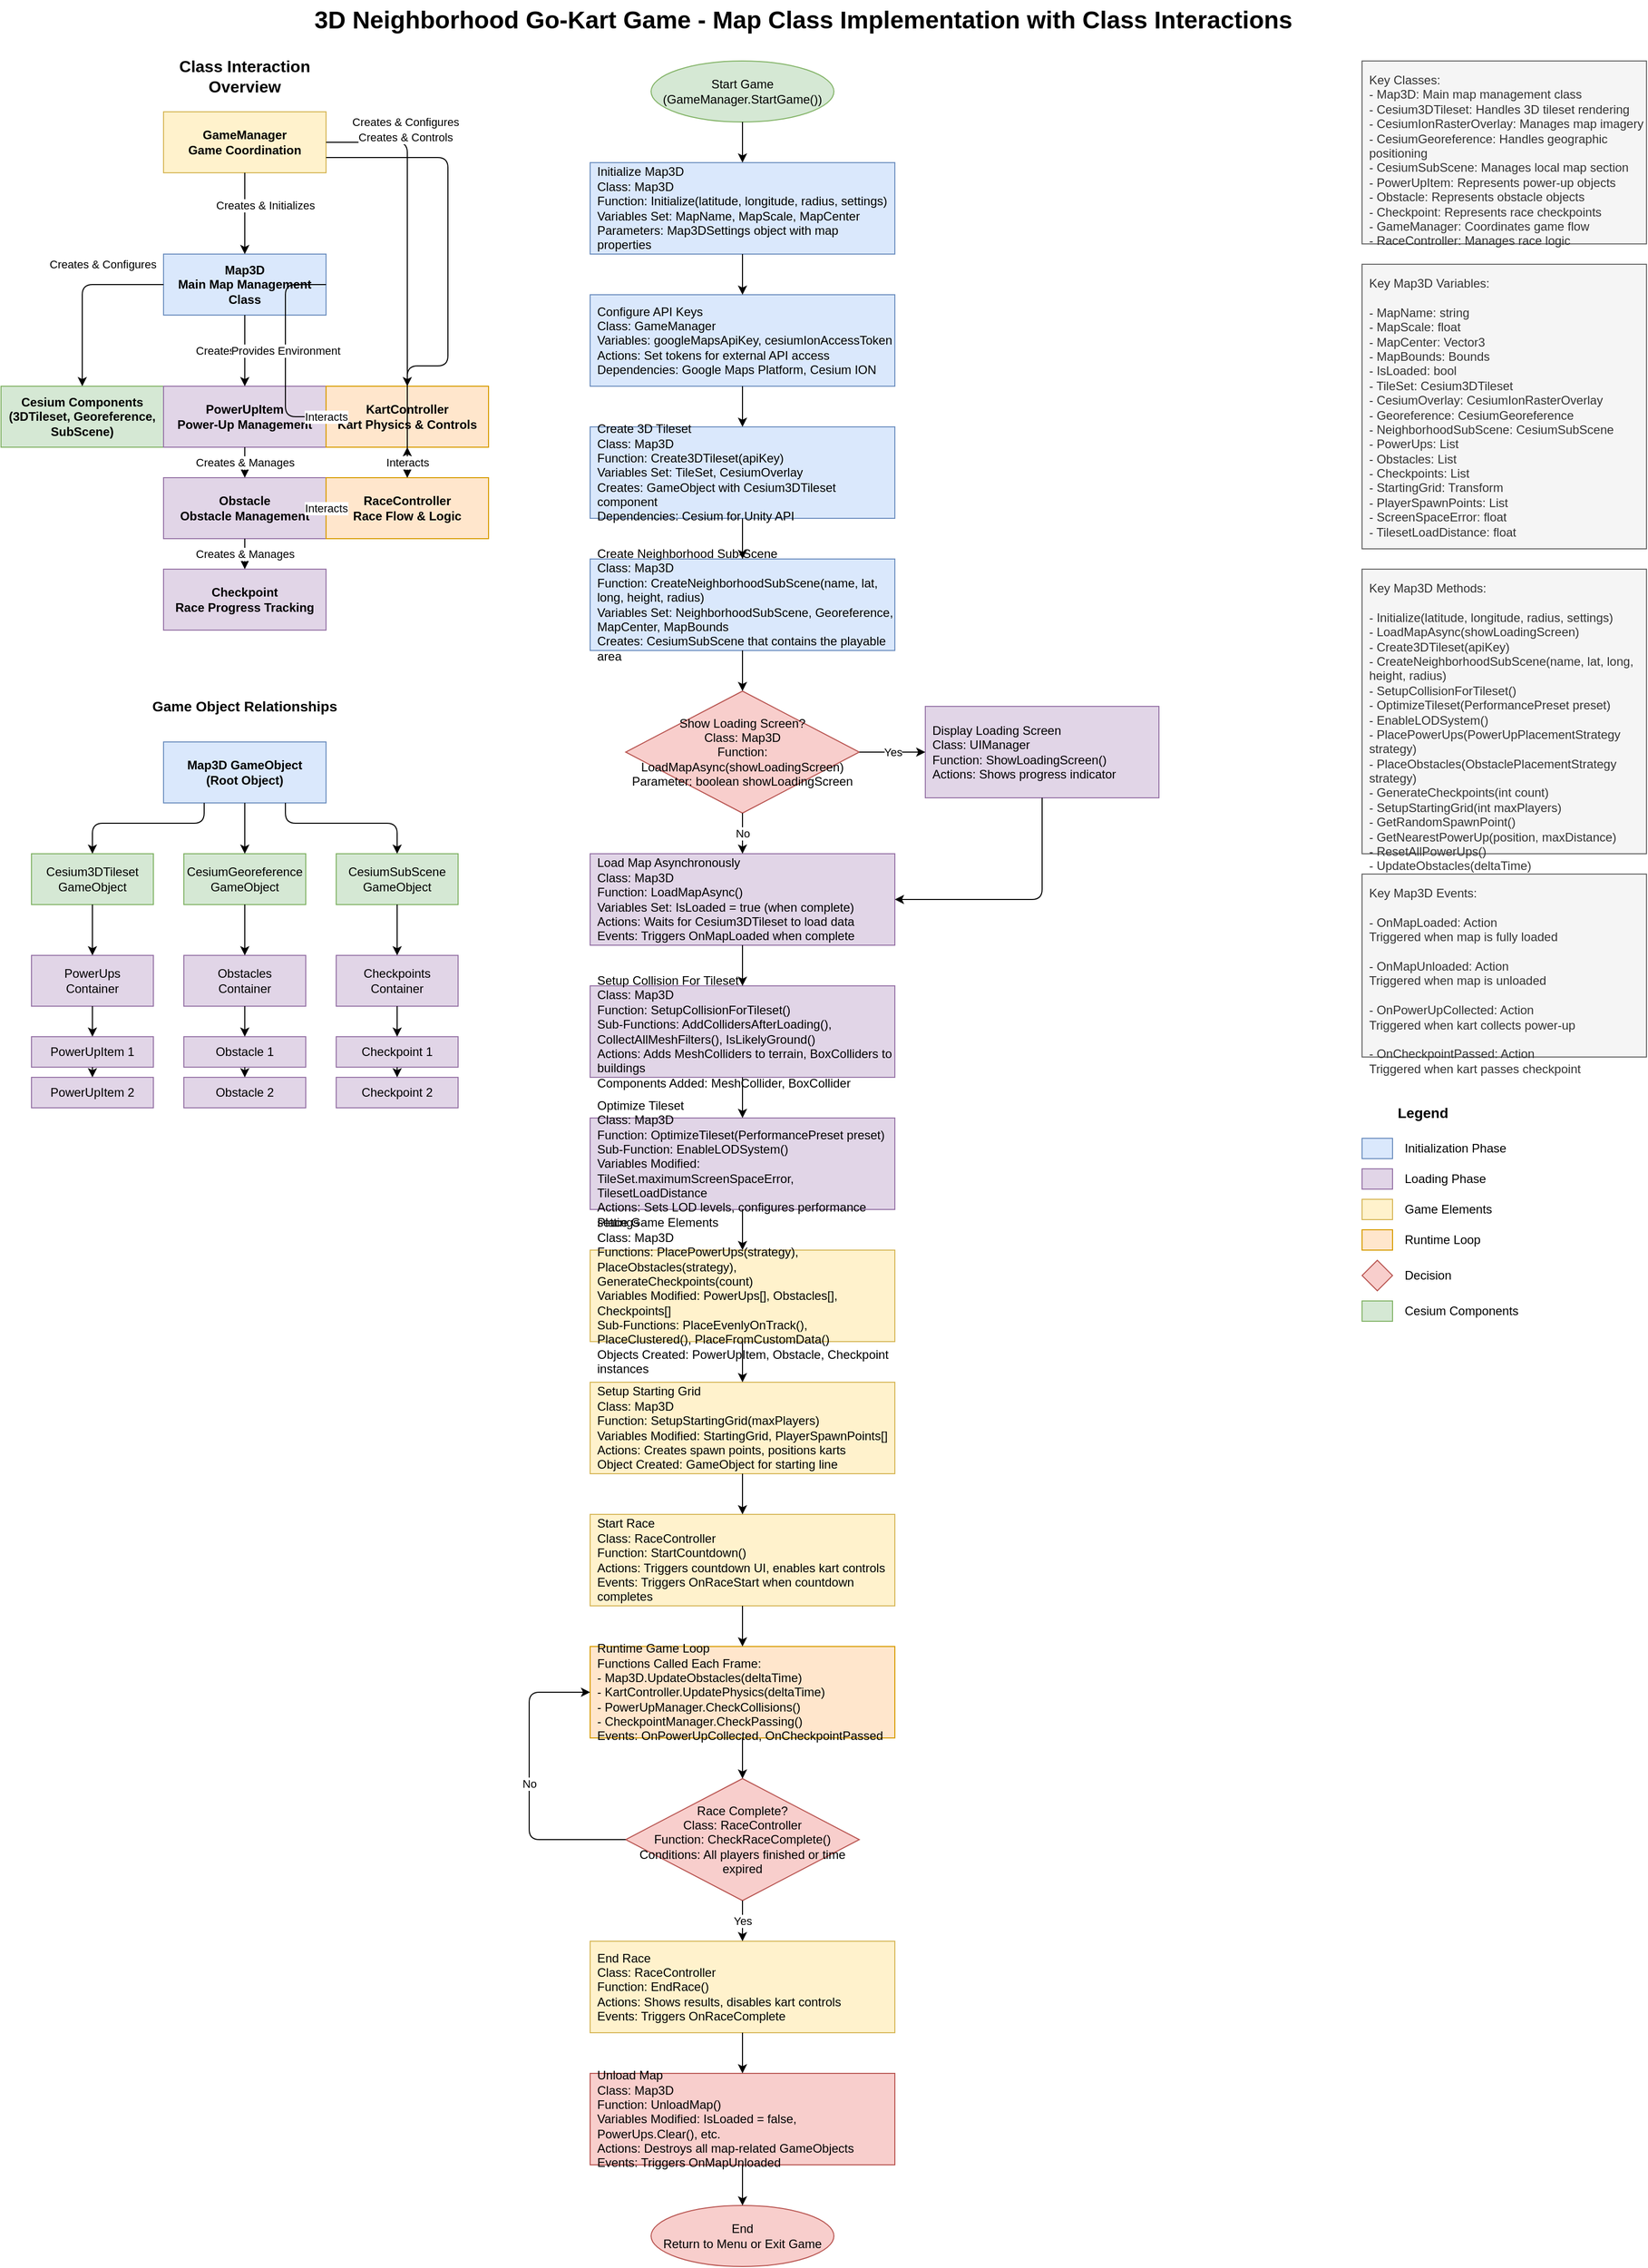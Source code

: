 <mxfile version="26.2.15">
  <diagram id="3d-map-implementation" name="3D Map Implementation">
    <mxGraphModel dx="1697" dy="1122" grid="1" gridSize="10" guides="1" tooltips="1" connect="1" arrows="1" fold="1" page="1" pageScale="1" pageWidth="1700" pageHeight="1100" background="#ffffff" math="0" shadow="0">
      <root>
        <mxCell id="0" />
        <mxCell id="1" parent="0" />
        <mxCell id="title" value="3D Neighborhood Go-Kart Game - Map Class Implementation with Class Interactions" style="text;html=1;strokeColor=none;fillColor=none;align=center;verticalAlign=middle;whiteSpace=wrap;rounded=0;fontSize=24;fontStyle=1" parent="1" vertex="1">
          <mxGeometry x="250" y="20" width="1200" height="40" as="geometry" />
        </mxCell>
        <mxCell id="class_definitions" value="Key Classes:&#xa;- Map3D: Main map management class&#xa;- Cesium3DTileset: Handles 3D tileset rendering&#xa;- CesiumIonRasterOverlay: Manages map imagery&#xa;- CesiumGeoreference: Handles geographic positioning&#xa;- CesiumSubScene: Manages local map section&#xa;- PowerUpItem: Represents power-up objects&#xa;- Obstacle: Represents obstacle objects&#xa;- Checkpoint: Represents race checkpoints&#xa;- GameManager: Coordinates game flow&#xa;- RaceController: Manages race logic" style="rounded=0;whiteSpace=wrap;html=1;fillColor=#f5f5f5;strokeColor=#666666;fontColor=#333333;align=left;verticalAlign=top;fontSize=12;spacingLeft=5;spacingTop=5;" parent="1" vertex="1">
          <mxGeometry x="1400" y="80" width="280" height="180" as="geometry" />
        </mxCell>
        <mxCell id="start" value="Start Game&#xa;(GameManager.StartGame())" style="ellipse;whiteSpace=wrap;html=1;fillColor=#d5e8d4;strokeColor=#82b366;" parent="1" vertex="1">
          <mxGeometry x="700" y="80" width="180" height="60" as="geometry" />
        </mxCell>
        <mxCell id="init" value="Initialize Map3D&#xa;Class: Map3D&#xa;Function: Initialize(latitude, longitude, radius, settings)&#xa;Variables Set: MapName, MapScale, MapCenter&#xa;Parameters: Map3DSettings object with map properties" style="rounded=0;whiteSpace=wrap;html=1;fillColor=#dae8fc;strokeColor=#6c8ebf;align=left;spacingLeft=5;" parent="1" vertex="1">
          <mxGeometry x="640" y="180" width="300" height="90" as="geometry" />
        </mxCell>
        <mxCell id="api_config" value="Configure API Keys&#xa;Class: GameManager&#xa;Variables: googleMapsApiKey, cesiumIonAccessToken&#xa;Actions: Set tokens for external API access&#xa;Dependencies: Google Maps Platform, Cesium ION" style="rounded=0;whiteSpace=wrap;html=1;fillColor=#dae8fc;strokeColor=#6c8ebf;align=left;spacingLeft=5;" parent="1" vertex="1">
          <mxGeometry x="640" y="310" width="300" height="90" as="geometry" />
        </mxCell>
        <mxCell id="create_tileset" value="Create 3D Tileset&#xa;Class: Map3D&#xa;Function: Create3DTileset(apiKey)&#xa;Variables Set: TileSet, CesiumOverlay&#xa;Creates: GameObject with Cesium3DTileset component&#xa;Dependencies: Cesium for Unity API" style="rounded=0;whiteSpace=wrap;html=1;fillColor=#dae8fc;strokeColor=#6c8ebf;align=left;spacingLeft=5;" parent="1" vertex="1">
          <mxGeometry x="640" y="440" width="300" height="90" as="geometry" />
        </mxCell>
        <mxCell id="create_subscene" value="Create Neighborhood Sub-Scene&#xa;Class: Map3D&#xa;Function: CreateNeighborhoodSubScene(name, lat, long, height, radius)&#xa;Variables Set: NeighborhoodSubScene, Georeference, MapCenter, MapBounds&#xa;Creates: CesiumSubScene that contains the playable area" style="rounded=0;whiteSpace=wrap;html=1;fillColor=#dae8fc;strokeColor=#6c8ebf;align=left;spacingLeft=5;" parent="1" vertex="1">
          <mxGeometry x="640" y="570" width="300" height="90" as="geometry" />
        </mxCell>
        <mxCell id="show_loading" value="Show Loading Screen?&#xa;Class: Map3D&#xa;Function: LoadMapAsync(showLoadingScreen)&#xa;Parameter: boolean showLoadingScreen" style="rhombus;whiteSpace=wrap;html=1;fillColor=#f8cecc;strokeColor=#b85450;align=center;" parent="1" vertex="1">
          <mxGeometry x="675" y="700" width="230" height="120" as="geometry" />
        </mxCell>
        <mxCell id="loading_screen" value="Display Loading Screen&#xa;Class: UIManager&#xa;Function: ShowLoadingScreen()&#xa;Actions: Shows progress indicator" style="rounded=0;whiteSpace=wrap;html=1;fillColor=#e1d5e7;strokeColor=#9673a6;align=left;spacingLeft=5;" parent="1" vertex="1">
          <mxGeometry x="970" y="715" width="230" height="90" as="geometry" />
        </mxCell>
        <mxCell id="load_map" value="Load Map Asynchronously&#xa;Class: Map3D&#xa;Function: LoadMapAsync()&#xa;Variables Set: IsLoaded = true (when complete)&#xa;Actions: Waits for Cesium3DTileset to load data&#xa;Events: Triggers OnMapLoaded when complete" style="rounded=0;whiteSpace=wrap;html=1;fillColor=#e1d5e7;strokeColor=#9673a6;align=left;spacingLeft=5;" parent="1" vertex="1">
          <mxGeometry x="640" y="860" width="300" height="90" as="geometry" />
        </mxCell>
        <mxCell id="setup_collision" value="Setup Collision For Tileset&#xa;Class: Map3D&#xa;Function: SetupCollisionForTileset()&#xa;Sub-Functions: AddCollidersAfterLoading(), CollectAllMeshFilters(), IsLikelyGround()&#xa;Actions: Adds MeshColliders to terrain, BoxColliders to buildings&#xa;Components Added: MeshCollider, BoxCollider" style="rounded=0;whiteSpace=wrap;html=1;fillColor=#e1d5e7;strokeColor=#9673a6;align=left;spacingLeft=5;" parent="1" vertex="1">
          <mxGeometry x="640" y="990" width="300" height="90" as="geometry" />
        </mxCell>
        <mxCell id="optimize" value="Optimize Tileset&#xa;Class: Map3D&#xa;Function: OptimizeTileset(PerformancePreset preset)&#xa;Sub-Function: EnableLODSystem()&#xa;Variables Modified: TileSet.maximumScreenSpaceError, TilesetLoadDistance&#xa;Actions: Sets LOD levels, configures performance settings" style="rounded=0;whiteSpace=wrap;html=1;fillColor=#e1d5e7;strokeColor=#9673a6;align=left;spacingLeft=5;" parent="1" vertex="1">
          <mxGeometry x="640" y="1120" width="300" height="90" as="geometry" />
        </mxCell>
        <mxCell id="place_elements" value="Place Game Elements&#xa;Class: Map3D&#xa;Functions: PlacePowerUps(strategy), PlaceObstacles(strategy), GenerateCheckpoints(count)&#xa;Variables Modified: PowerUps[], Obstacles[], Checkpoints[]&#xa;Sub-Functions: PlaceEvenlyOnTrack(), PlaceClustered(), PlaceFromCustomData()&#xa;Objects Created: PowerUpItem, Obstacle, Checkpoint instances" style="rounded=0;whiteSpace=wrap;html=1;fillColor=#fff2cc;strokeColor=#d6b656;align=left;spacingLeft=5;" parent="1" vertex="1">
          <mxGeometry x="640" y="1250" width="300" height="90" as="geometry" />
        </mxCell>
        <mxCell id="race_prep" value="Setup Starting Grid&#xa;Class: Map3D&#xa;Function: SetupStartingGrid(maxPlayers)&#xa;Variables Modified: StartingGrid, PlayerSpawnPoints[]&#xa;Actions: Creates spawn points, positions karts&#xa;Object Created: GameObject for starting line" style="rounded=0;whiteSpace=wrap;html=1;fillColor=#fff2cc;strokeColor=#d6b656;align=left;spacingLeft=5;" parent="1" vertex="1">
          <mxGeometry x="640" y="1380" width="300" height="90" as="geometry" />
        </mxCell>
        <mxCell id="start_race" value="Start Race&#xa;Class: RaceController&#xa;Function: StartCountdown()&#xa;Actions: Triggers countdown UI, enables kart controls&#xa;Events: Triggers OnRaceStart when countdown completes" style="rounded=0;whiteSpace=wrap;html=1;fillColor=#fff2cc;strokeColor=#d6b656;align=left;spacingLeft=5;" parent="1" vertex="1">
          <mxGeometry x="640" y="1510" width="300" height="90" as="geometry" />
        </mxCell>
        <mxCell id="runtime_loop" value="Runtime Game Loop&#xa;Functions Called Each Frame:&#xa;- Map3D.UpdateObstacles(deltaTime)&#xa;- KartController.UpdatePhysics(deltaTime)&#xa;- PowerUpManager.CheckCollisions()&#xa;- CheckpointManager.CheckPassing()&#xa;Events: OnPowerUpCollected, OnCheckpointPassed" style="rounded=0;whiteSpace=wrap;html=1;fillColor=#ffe6cc;strokeColor=#d79b00;align=left;spacingLeft=5;" parent="1" vertex="1">
          <mxGeometry x="640" y="1640" width="300" height="90" as="geometry" />
        </mxCell>
        <mxCell id="race_complete" value="Race Complete?&#xa;Class: RaceController&#xa;Function: CheckRaceComplete()&#xa;Conditions: All players finished or time expired" style="rhombus;whiteSpace=wrap;html=1;fillColor=#f8cecc;strokeColor=#b85450;" parent="1" vertex="1">
          <mxGeometry x="675" y="1770" width="230" height="120" as="geometry" />
        </mxCell>
        <mxCell id="end_race" value="End Race&#xa;Class: RaceController&#xa;Function: EndRace()&#xa;Actions: Shows results, disables kart controls&#xa;Events: Triggers OnRaceComplete" style="rounded=0;whiteSpace=wrap;html=1;fillColor=#fff2cc;strokeColor=#d6b656;align=left;spacingLeft=5;" parent="1" vertex="1">
          <mxGeometry x="640" y="1930" width="300" height="90" as="geometry" />
        </mxCell>
        <mxCell id="unload_map" value="Unload Map&#xa;Class: Map3D&#xa;Function: UnloadMap()&#xa;Variables Modified: IsLoaded = false, PowerUps.Clear(), etc.&#xa;Actions: Destroys all map-related GameObjects&#xa;Events: Triggers OnMapUnloaded" style="rounded=0;whiteSpace=wrap;html=1;fillColor=#f8cecc;strokeColor=#b85450;align=left;spacingLeft=5;" parent="1" vertex="1">
          <mxGeometry x="640" y="2060" width="300" height="90" as="geometry" />
        </mxCell>
        <mxCell id="end" value="End&#xa;Return to Menu or Exit Game" style="ellipse;whiteSpace=wrap;html=1;fillColor=#f8cecc;strokeColor=#b85450;" parent="1" vertex="1">
          <mxGeometry x="700" y="2190" width="180" height="60" as="geometry" />
        </mxCell>
        <mxCell id="variables_box" value="Key Map3D Variables:&#xa;&#xa;- MapName: string&#xa;- MapScale: float&#xa;- MapCenter: Vector3&#xa;- MapBounds: Bounds&#xa;- IsLoaded: bool&#xa;- TileSet: Cesium3DTileset&#xa;- CesiumOverlay: CesiumIonRasterOverlay&#xa;- Georeference: CesiumGeoreference&#xa;- NeighborhoodSubScene: CesiumSubScene&#xa;- PowerUps: List&lt;PowerUpItem&gt;&#xa;- Obstacles: List&lt;Obstacle&gt;&#xa;- Checkpoints: List&lt;Checkpoint&gt;&#xa;- StartingGrid: Transform&#xa;- PlayerSpawnPoints: List&lt;SpawnPoint&gt;&#xa;- ScreenSpaceError: float&#xa;- TilesetLoadDistance: float" style="rounded=0;whiteSpace=wrap;html=1;fillColor=#f5f5f5;strokeColor=#666666;fontColor=#333333;align=left;verticalAlign=top;fontSize=12;spacingLeft=5;spacingTop=5;" parent="1" vertex="1">
          <mxGeometry x="1400" y="280" width="280" height="280" as="geometry" />
        </mxCell>
        <mxCell id="methods_box" value="Key Map3D Methods:&#xa;&#xa;- Initialize(latitude, longitude, radius, settings)&#xa;- LoadMapAsync(showLoadingScreen)&#xa;- Create3DTileset(apiKey)&#xa;- CreateNeighborhoodSubScene(name, lat, long, height, radius)&#xa;- SetupCollisionForTileset()&#xa;- OptimizeTileset(PerformancePreset preset)&#xa;- EnableLODSystem()&#xa;- PlacePowerUps(PowerUpPlacementStrategy strategy)&#xa;- PlaceObstacles(ObstaclePlacementStrategy strategy)&#xa;- GenerateCheckpoints(int count)&#xa;- SetupStartingGrid(int maxPlayers)&#xa;- GetRandomSpawnPoint()&#xa;- GetNearestPowerUp(position, maxDistance)&#xa;- ResetAllPowerUps()&#xa;- UpdateObstacles(deltaTime)&#xa;- UnloadMap()" style="rounded=0;whiteSpace=wrap;html=1;fillColor=#f5f5f5;strokeColor=#666666;fontColor=#333333;align=left;verticalAlign=top;fontSize=12;spacingLeft=5;spacingTop=5;" parent="1" vertex="1">
          <mxGeometry x="1400" y="580" width="280" height="280" as="geometry" />
        </mxCell>
        <mxCell id="events_box" value="Key Map3D Events:&#xa;&#xa;- OnMapLoaded: Action&lt;Map3D&gt;&#xa;  Triggered when map is fully loaded&#xa;&#xa;- OnMapUnloaded: Action&lt;Map3D&gt;&#xa;  Triggered when map is unloaded&#xa;&#xa;- OnPowerUpCollected: Action&lt;PowerUpItem&gt;&#xa;  Triggered when kart collects power-up&#xa;&#xa;- OnCheckpointPassed: Action&lt;Checkpoint&gt;&#xa;  Triggered when kart passes checkpoint" style="rounded=0;whiteSpace=wrap;html=1;fillColor=#f5f5f5;strokeColor=#666666;fontColor=#333333;align=left;verticalAlign=top;fontSize=12;spacingLeft=5;spacingTop=5;" parent="1" vertex="1">
          <mxGeometry x="1400" y="880" width="280" height="180" as="geometry" />
        </mxCell>
        <mxCell id="system_diagram_title" value="Class Interaction Overview" style="text;html=1;strokeColor=none;fillColor=none;align=center;verticalAlign=middle;whiteSpace=wrap;rounded=0;fontSize=16;fontStyle=1" parent="1" vertex="1">
          <mxGeometry x="200" y="80" width="200" height="30" as="geometry" />
        </mxCell>
        <mxCell id="class_map3d" value="Map3D&#xa;Main Map Management Class" style="rounded=0;whiteSpace=wrap;html=1;fillColor=#dae8fc;strokeColor=#6c8ebf;fontStyle=1" parent="1" vertex="1">
          <mxGeometry x="220" y="270" width="160" height="60" as="geometry" />
        </mxCell>
        <mxCell id="class_cesium" value="Cesium Components&#xa;(3DTileset, Georeference, SubScene)" style="rounded=0;whiteSpace=wrap;html=1;fillColor=#d5e8d4;strokeColor=#82b366;fontStyle=1" parent="1" vertex="1">
          <mxGeometry x="60" y="400" width="160" height="60" as="geometry" />
        </mxCell>
        <mxCell id="class_gamemanager" value="GameManager&#xa;Game Coordination" style="rounded=0;whiteSpace=wrap;html=1;fillColor=#fff2cc;strokeColor=#d6b656;fontStyle=1" parent="1" vertex="1">
          <mxGeometry x="220" y="130" width="160" height="60" as="geometry" />
        </mxCell>
        <mxCell id="class_powerups" value="PowerUpItem&#xa;Power-Up Management" style="rounded=0;whiteSpace=wrap;html=1;fillColor=#e1d5e7;strokeColor=#9673a6;fontStyle=1" parent="1" vertex="1">
          <mxGeometry x="220" y="400" width="160" height="60" as="geometry" />
        </mxCell>
        <mxCell id="class_obstacles" value="Obstacle&#xa;Obstacle Management" style="rounded=0;whiteSpace=wrap;html=1;fillColor=#e1d5e7;strokeColor=#9673a6;fontStyle=1" parent="1" vertex="1">
          <mxGeometry x="220" y="490" width="160" height="60" as="geometry" />
        </mxCell>
        <mxCell id="class_checkpoints" value="Checkpoint&#xa;Race Progress Tracking" style="rounded=0;whiteSpace=wrap;html=1;fillColor=#e1d5e7;strokeColor=#9673a6;fontStyle=1" parent="1" vertex="1">
          <mxGeometry x="220" y="580" width="160" height="60" as="geometry" />
        </mxCell>
        <mxCell id="class_kart" value="KartController&#xa;Kart Physics &amp; Controls" style="rounded=0;whiteSpace=wrap;html=1;fillColor=#ffe6cc;strokeColor=#d79b00;fontStyle=1" parent="1" vertex="1">
          <mxGeometry x="380" y="400" width="160" height="60" as="geometry" />
        </mxCell>
        <mxCell id="class_race" value="RaceController&#xa;Race Flow &amp; Logic" style="rounded=0;whiteSpace=wrap;html=1;fillColor=#ffe6cc;strokeColor=#d79b00;fontStyle=1" parent="1" vertex="1">
          <mxGeometry x="380" y="490" width="160" height="60" as="geometry" />
        </mxCell>
        <mxCell id="conn_gm_map" value="Creates &amp; Initializes" style="endArrow=classic;html=1;exitX=0.5;exitY=1;exitDx=0;exitDy=0;entryX=0.5;entryY=0;entryDx=0;entryDy=0;" parent="1" source="class_gamemanager" target="class_map3d" edge="1">
          <mxGeometry x="-0.2" y="20" width="50" height="50" relative="1" as="geometry">
            <mxPoint x="280" y="350" as="sourcePoint" />
            <mxPoint x="330" y="300" as="targetPoint" />
            <mxPoint as="offset" />
          </mxGeometry>
        </mxCell>
        <mxCell id="conn_map_cesium" value="Creates &amp; Configures" style="endArrow=classic;html=1;exitX=0;exitY=0.5;exitDx=0;exitDy=0;entryX=0.5;entryY=0;entryDx=0;entryDy=0;" parent="1" source="class_map3d" target="class_cesium" edge="1">
          <mxGeometry x="-0.333" y="-20" width="50" height="50" relative="1" as="geometry">
            <mxPoint x="280" y="350" as="sourcePoint" />
            <mxPoint x="330" y="300" as="targetPoint" />
            <Array as="points">
              <mxPoint x="140" y="300" />
            </Array>
            <mxPoint as="offset" />
          </mxGeometry>
        </mxCell>
        <mxCell id="conn_map_powerups" value="Creates &amp; Manages" style="endArrow=classic;html=1;exitX=0.5;exitY=1;exitDx=0;exitDy=0;entryX=0.5;entryY=0;entryDx=0;entryDy=0;" parent="1" source="class_map3d" target="class_powerups" edge="1">
          <mxGeometry width="50" height="50" relative="1" as="geometry">
            <mxPoint x="280" y="450" as="sourcePoint" />
            <mxPoint x="330" y="400" as="targetPoint" />
          </mxGeometry>
        </mxCell>
        <mxCell id="conn_map_obstacles" value="Creates &amp; Manages" style="endArrow=classic;html=1;exitX=0.5;exitY=1;exitDx=0;exitDy=0;entryX=0.5;entryY=0;entryDx=0;entryDy=0;" parent="1" source="class_powerups" target="class_obstacles" edge="1">
          <mxGeometry width="50" height="50" relative="1" as="geometry">
            <mxPoint x="280" y="450" as="sourcePoint" />
            <mxPoint x="330" y="400" as="targetPoint" />
          </mxGeometry>
        </mxCell>
        <mxCell id="conn_obstacles_checkpoints" value="Creates &amp; Manages" style="endArrow=classic;html=1;exitX=0.5;exitY=1;exitDx=0;exitDy=0;entryX=0.5;entryY=0;entryDx=0;entryDy=0;" parent="1" source="class_obstacles" target="class_checkpoints" edge="1">
          <mxGeometry width="50" height="50" relative="1" as="geometry">
            <mxPoint x="280" y="450" as="sourcePoint" />
            <mxPoint x="330" y="400" as="targetPoint" />
          </mxGeometry>
        </mxCell>
        <mxCell id="conn_gm_kart" value="Creates &amp; Configures" style="endArrow=classic;html=1;exitX=1;exitY=0.5;exitDx=0;exitDy=0;entryX=0.5;entryY=0;entryDx=0;entryDy=0;" parent="1" source="class_gamemanager" target="class_kart" edge="1">
          <mxGeometry x="-0.513" y="20" width="50" height="50" relative="1" as="geometry">
            <mxPoint x="280" y="450" as="sourcePoint" />
            <mxPoint x="330" y="400" as="targetPoint" />
            <Array as="points">
              <mxPoint x="460" y="160" />
            </Array>
            <mxPoint as="offset" />
          </mxGeometry>
        </mxCell>
        <mxCell id="conn_gm_race" value="Creates &amp; Controls" style="endArrow=classic;html=1;exitX=1;exitY=0.75;exitDx=0;exitDy=0;entryX=0.5;entryY=0;entryDx=0;entryDy=0;" parent="1" source="class_gamemanager" target="class_race" edge="1">
          <mxGeometry x="-0.674" y="20" width="50" height="50" relative="1" as="geometry">
            <mxPoint x="280" y="450" as="sourcePoint" />
            <mxPoint x="330" y="400" as="targetPoint" />
            <Array as="points">
              <mxPoint x="500" y="175" />
              <mxPoint x="500" y="380" />
              <mxPoint x="460" y="380" />
            </Array>
            <mxPoint as="offset" />
          </mxGeometry>
        </mxCell>
        <mxCell id="conn_kart_race" value="Interacts" style="endArrow=classic;startArrow=classic;html=1;exitX=0.5;exitY=1;exitDx=0;exitDy=0;entryX=0.5;entryY=0;entryDx=0;entryDy=0;" parent="1" source="class_kart" target="class_race" edge="1">
          <mxGeometry width="50" height="50" relative="1" as="geometry">
            <mxPoint x="280" y="450" as="sourcePoint" />
            <mxPoint x="330" y="400" as="targetPoint" />
          </mxGeometry>
        </mxCell>
        <mxCell id="conn_map_kart" value="Provides Environment" style="endArrow=classic;html=1;exitX=1;exitY=0.5;exitDx=0;exitDy=0;entryX=0;entryY=0.5;entryDx=0;entryDy=0;" parent="1" source="class_map3d" target="class_kart" edge="1">
          <mxGeometry width="50" height="50" relative="1" as="geometry">
            <mxPoint x="280" y="450" as="sourcePoint" />
            <mxPoint x="330" y="400" as="targetPoint" />
            <Array as="points">
              <mxPoint x="340" y="300" />
              <mxPoint x="340" y="430" />
            </Array>
          </mxGeometry>
        </mxCell>
        <mxCell id="conn_kart_powerups" value="Interacts" style="endArrow=classic;startArrow=classic;html=1;exitX=0;exitY=0.5;exitDx=0;exitDy=0;entryX=1;entryY=0.5;entryDx=0;entryDy=0;" parent="1" source="class_kart" target="class_powerups" edge="1">
          <mxGeometry width="50" height="50" relative="1" as="geometry">
            <mxPoint x="280" y="450" as="sourcePoint" />
            <mxPoint x="330" y="400" as="targetPoint" />
          </mxGeometry>
        </mxCell>
        <mxCell id="conn_kart_checkpoints" value="Interacts" style="endArrow=classic;startArrow=classic;html=1;exitX=0;exitY=0.5;exitDx=0;exitDy=0;entryX=1;entryY=0.5;entryDx=0;entryDy=0;" parent="1" source="class_race" target="class_obstacles" edge="1">
          <mxGeometry width="50" height="50" relative="1" as="geometry">
            <mxPoint x="280" y="450" as="sourcePoint" />
            <mxPoint x="330" y="400" as="targetPoint" />
          </mxGeometry>
        </mxCell>
        <mxCell id="conn_start_init" value="" style="endArrow=classic;html=1;exitX=0.5;exitY=1;exitDx=0;exitDy=0;entryX=0.5;entryY=0;entryDx=0;entryDy=0;" parent="1" source="start" target="init" edge="1">
          <mxGeometry width="50" height="50" relative="1" as="geometry">
            <mxPoint x="720" y="260" as="sourcePoint" />
            <mxPoint x="770" y="210" as="targetPoint" />
          </mxGeometry>
        </mxCell>
        <mxCell id="conn_init_api" value="" style="endArrow=classic;html=1;exitX=0.5;exitY=1;exitDx=0;exitDy=0;entryX=0.5;entryY=0;entryDx=0;entryDy=0;" parent="1" source="init" target="api_config" edge="1">
          <mxGeometry width="50" height="50" relative="1" as="geometry">
            <mxPoint x="720" y="360" as="sourcePoint" />
            <mxPoint x="770" y="310" as="targetPoint" />
          </mxGeometry>
        </mxCell>
        <mxCell id="conn_api_tileset" value="" style="endArrow=classic;html=1;exitX=0.5;exitY=1;exitDx=0;exitDy=0;entryX=0.5;entryY=0;entryDx=0;entryDy=0;" parent="1" source="api_config" target="create_tileset" edge="1">
          <mxGeometry width="50" height="50" relative="1" as="geometry">
            <mxPoint x="720" y="460" as="sourcePoint" />
            <mxPoint x="770" y="410" as="targetPoint" />
          </mxGeometry>
        </mxCell>
        <mxCell id="conn_tileset_subscene" value="" style="endArrow=classic;html=1;exitX=0.5;exitY=1;exitDx=0;exitDy=0;entryX=0.5;entryY=0;entryDx=0;entryDy=0;" parent="1" source="create_tileset" target="create_subscene" edge="1">
          <mxGeometry width="50" height="50" relative="1" as="geometry">
            <mxPoint x="720" y="560" as="sourcePoint" />
            <mxPoint x="770" y="510" as="targetPoint" />
          </mxGeometry>
        </mxCell>
        <mxCell id="conn_subscene_loading" value="" style="endArrow=classic;html=1;exitX=0.5;exitY=1;exitDx=0;exitDy=0;entryX=0.5;entryY=0;entryDx=0;entryDy=0;" parent="1" source="create_subscene" target="show_loading" edge="1">
          <mxGeometry width="50" height="50" relative="1" as="geometry">
            <mxPoint x="720" y="660" as="sourcePoint" />
            <mxPoint x="770" y="610" as="targetPoint" />
          </mxGeometry>
        </mxCell>
        <mxCell id="conn_loading_yes" value="Yes" style="endArrow=classic;html=1;exitX=1;exitY=0.5;exitDx=0;exitDy=0;entryX=0;entryY=0.5;entryDx=0;entryDy=0;" parent="1" source="show_loading" target="loading_screen" edge="1">
          <mxGeometry width="50" height="50" relative="1" as="geometry">
            <mxPoint x="820" y="760" as="sourcePoint" />
            <mxPoint x="870" y="710" as="targetPoint" />
          </mxGeometry>
        </mxCell>
        <mxCell id="conn_loading_loadmap" value="" style="endArrow=classic;html=1;exitX=0.5;exitY=1;exitDx=0;exitDy=0;entryX=1;entryY=0.5;entryDx=0;entryDy=0;" parent="1" source="loading_screen" target="load_map" edge="1">
          <mxGeometry width="50" height="50" relative="1" as="geometry">
            <mxPoint x="720" y="860" as="sourcePoint" />
            <mxPoint x="770" y="810" as="targetPoint" />
            <Array as="points">
              <mxPoint x="1085" y="905" />
            </Array>
          </mxGeometry>
        </mxCell>
        <mxCell id="conn_loading_no" value="No" style="endArrow=classic;html=1;exitX=0.5;exitY=1;exitDx=0;exitDy=0;entryX=0.5;entryY=0;entryDx=0;entryDy=0;" parent="1" source="show_loading" target="load_map" edge="1">
          <mxGeometry width="50" height="50" relative="1" as="geometry">
            <mxPoint x="720" y="860" as="sourcePoint" />
            <mxPoint x="770" y="810" as="targetPoint" />
          </mxGeometry>
        </mxCell>
        <mxCell id="conn_loadmap_collision" value="" style="endArrow=classic;html=1;exitX=0.5;exitY=1;exitDx=0;exitDy=0;entryX=0.5;entryY=0;entryDx=0;entryDy=0;" parent="1" source="load_map" target="setup_collision" edge="1">
          <mxGeometry width="50" height="50" relative="1" as="geometry">
            <mxPoint x="720" y="960" as="sourcePoint" />
            <mxPoint x="770" y="910" as="targetPoint" />
          </mxGeometry>
        </mxCell>
        <mxCell id="conn_collision_optimize" value="" style="endArrow=classic;html=1;exitX=0.5;exitY=1;exitDx=0;exitDy=0;entryX=0.5;entryY=0;entryDx=0;entryDy=0;" parent="1" source="setup_collision" target="optimize" edge="1">
          <mxGeometry width="50" height="50" relative="1" as="geometry">
            <mxPoint x="720" y="1060" as="sourcePoint" />
            <mxPoint x="770" y="1010" as="targetPoint" />
          </mxGeometry>
        </mxCell>
        <mxCell id="conn_optimize_elements" value="" style="endArrow=classic;html=1;exitX=0.5;exitY=1;exitDx=0;exitDy=0;entryX=0.5;entryY=0;entryDx=0;entryDy=0;" parent="1" source="optimize" target="place_elements" edge="1">
          <mxGeometry width="50" height="50" relative="1" as="geometry">
            <mxPoint x="720" y="1160" as="sourcePoint" />
            <mxPoint x="770" y="1110" as="targetPoint" />
          </mxGeometry>
        </mxCell>
        <mxCell id="conn_elements_prep" value="" style="endArrow=classic;html=1;exitX=0.5;exitY=1;exitDx=0;exitDy=0;entryX=0.5;entryY=0;entryDx=0;entryDy=0;" parent="1" source="place_elements" target="race_prep" edge="1">
          <mxGeometry width="50" height="50" relative="1" as="geometry">
            <mxPoint x="720" y="1260" as="sourcePoint" />
            <mxPoint x="770" y="1210" as="targetPoint" />
          </mxGeometry>
        </mxCell>
        <mxCell id="conn_prep_start" value="" style="endArrow=classic;html=1;exitX=0.5;exitY=1;exitDx=0;exitDy=0;entryX=0.5;entryY=0;entryDx=0;entryDy=0;" parent="1" source="race_prep" target="start_race" edge="1">
          <mxGeometry width="50" height="50" relative="1" as="geometry">
            <mxPoint x="720" y="1360" as="sourcePoint" />
            <mxPoint x="770" y="1310" as="targetPoint" />
          </mxGeometry>
        </mxCell>
        <mxCell id="conn_start_runtime" value="" style="endArrow=classic;html=1;exitX=0.5;exitY=1;exitDx=0;exitDy=0;entryX=0.5;entryY=0;entryDx=0;entryDy=0;" parent="1" source="start_race" target="runtime_loop" edge="1">
          <mxGeometry width="50" height="50" relative="1" as="geometry">
            <mxPoint x="720" y="1460" as="sourcePoint" />
            <mxPoint x="770" y="1410" as="targetPoint" />
          </mxGeometry>
        </mxCell>
        <mxCell id="conn_runtime_decision" value="" style="endArrow=classic;html=1;exitX=0.5;exitY=1;exitDx=0;exitDy=0;entryX=0.5;entryY=0;entryDx=0;entryDy=0;" parent="1" source="runtime_loop" target="race_complete" edge="1">
          <mxGeometry width="50" height="50" relative="1" as="geometry">
            <mxPoint x="720" y="1560" as="sourcePoint" />
            <mxPoint x="770" y="1510" as="targetPoint" />
          </mxGeometry>
        </mxCell>
        <mxCell id="conn_decision_continue" value="No" style="endArrow=classic;html=1;exitX=0;exitY=0.5;exitDx=0;exitDy=0;entryX=0;entryY=0.5;entryDx=0;entryDy=0;" parent="1" source="race_complete" target="runtime_loop" edge="1">
          <mxGeometry width="50" height="50" relative="1" as="geometry">
            <mxPoint x="720" y="1660" as="sourcePoint" />
            <mxPoint x="770" y="1610" as="targetPoint" />
            <Array as="points">
              <mxPoint x="580" y="1830" />
              <mxPoint x="580" y="1685" />
            </Array>
          </mxGeometry>
        </mxCell>
        <mxCell id="conn_decision_end" value="Yes" style="endArrow=classic;html=1;exitX=0.5;exitY=1;exitDx=0;exitDy=0;entryX=0.5;entryY=0;entryDx=0;entryDy=0;" parent="1" source="race_complete" target="end_race" edge="1">
          <mxGeometry width="50" height="50" relative="1" as="geometry">
            <mxPoint x="720" y="1760" as="sourcePoint" />
            <mxPoint x="770" y="1710" as="targetPoint" />
          </mxGeometry>
        </mxCell>
        <mxCell id="conn_endrace_unload" value="" style="endArrow=classic;html=1;exitX=0.5;exitY=1;exitDx=0;exitDy=0;entryX=0.5;entryY=0;entryDx=0;entryDy=0;" parent="1" source="end_race" target="unload_map" edge="1">
          <mxGeometry width="50" height="50" relative="1" as="geometry">
            <mxPoint x="720" y="1860" as="sourcePoint" />
            <mxPoint x="770" y="1810" as="targetPoint" />
          </mxGeometry>
        </mxCell>
        <mxCell id="conn_unload_end" value="" style="endArrow=classic;html=1;exitX=0.5;exitY=1;exitDx=0;exitDy=0;entryX=0.5;entryY=0;entryDx=0;entryDy=0;" parent="1" source="unload_map" target="end" edge="1">
          <mxGeometry width="50" height="50" relative="1" as="geometry">
            <mxPoint x="720" y="1960" as="sourcePoint" />
            <mxPoint x="770" y="1910" as="targetPoint" />
          </mxGeometry>
        </mxCell>
        <mxCell id="gameobjects_title" value="Game Object Relationships" style="text;html=1;strokeColor=none;fillColor=none;align=center;verticalAlign=middle;whiteSpace=wrap;rounded=0;fontSize=14;fontStyle=1" parent="1" vertex="1">
          <mxGeometry x="150" y="700" width="300" height="30" as="geometry" />
        </mxCell>
        <mxCell id="hierarchy_root" value="Map3D GameObject&#xa;(Root Object)" style="rounded=0;whiteSpace=wrap;html=1;fillColor=#dae8fc;strokeColor=#6c8ebf;fontStyle=1" parent="1" vertex="1">
          <mxGeometry x="220" y="750" width="160" height="60" as="geometry" />
        </mxCell>
        <mxCell id="hierarchy_tileset" value="Cesium3DTileset&#xa;GameObject" style="rounded=0;whiteSpace=wrap;html=1;fillColor=#d5e8d4;strokeColor=#82b366;" parent="1" vertex="1">
          <mxGeometry x="90" y="860" width="120" height="50" as="geometry" />
        </mxCell>
        <mxCell id="hierarchy_georef" value="CesiumGeoreference&#xa;GameObject" style="rounded=0;whiteSpace=wrap;html=1;fillColor=#d5e8d4;strokeColor=#82b366;" parent="1" vertex="1">
          <mxGeometry x="240" y="860" width="120" height="50" as="geometry" />
        </mxCell>
        <mxCell id="hierarchy_subscene" value="CesiumSubScene&#xa;GameObject" style="rounded=0;whiteSpace=wrap;html=1;fillColor=#d5e8d4;strokeColor=#82b366;" parent="1" vertex="1">
          <mxGeometry x="390" y="860" width="120" height="50" as="geometry" />
        </mxCell>
        <mxCell id="hierarchy_powerups" value="PowerUps&#xa;Container" style="rounded=0;whiteSpace=wrap;html=1;fillColor=#e1d5e7;strokeColor=#9673a6;" parent="1" vertex="1">
          <mxGeometry x="90" y="960" width="120" height="50" as="geometry" />
        </mxCell>
        <mxCell id="hierarchy_obstacles" value="Obstacles&#xa;Container" style="rounded=0;whiteSpace=wrap;html=1;fillColor=#e1d5e7;strokeColor=#9673a6;" parent="1" vertex="1">
          <mxGeometry x="240" y="960" width="120" height="50" as="geometry" />
        </mxCell>
        <mxCell id="hierarchy_checkpoints" value="Checkpoints&#xa;Container" style="rounded=0;whiteSpace=wrap;html=1;fillColor=#e1d5e7;strokeColor=#9673a6;" parent="1" vertex="1">
          <mxGeometry x="390" y="960" width="120" height="50" as="geometry" />
        </mxCell>
        <mxCell id="hierarchy_powerup1" value="PowerUpItem 1" style="rounded=0;whiteSpace=wrap;html=1;fillColor=#e1d5e7;strokeColor=#9673a6;" parent="1" vertex="1">
          <mxGeometry x="90" y="1040" width="120" height="30" as="geometry" />
        </mxCell>
        <mxCell id="hierarchy_powerup2" value="PowerUpItem 2" style="rounded=0;whiteSpace=wrap;html=1;fillColor=#e1d5e7;strokeColor=#9673a6;" parent="1" vertex="1">
          <mxGeometry x="90" y="1080" width="120" height="30" as="geometry" />
        </mxCell>
        <mxCell id="hierarchy_obstacle1" value="Obstacle 1" style="rounded=0;whiteSpace=wrap;html=1;fillColor=#e1d5e7;strokeColor=#9673a6;" parent="1" vertex="1">
          <mxGeometry x="240" y="1040" width="120" height="30" as="geometry" />
        </mxCell>
        <mxCell id="hierarchy_obstacle2" value="Obstacle 2" style="rounded=0;whiteSpace=wrap;html=1;fillColor=#e1d5e7;strokeColor=#9673a6;" parent="1" vertex="1">
          <mxGeometry x="240" y="1080" width="120" height="30" as="geometry" />
        </mxCell>
        <mxCell id="hierarchy_checkpoint1" value="Checkpoint 1" style="rounded=0;whiteSpace=wrap;html=1;fillColor=#e1d5e7;strokeColor=#9673a6;" parent="1" vertex="1">
          <mxGeometry x="390" y="1040" width="120" height="30" as="geometry" />
        </mxCell>
        <mxCell id="hierarchy_checkpoint2" value="Checkpoint 2" style="rounded=0;whiteSpace=wrap;html=1;fillColor=#e1d5e7;strokeColor=#9673a6;" parent="1" vertex="1">
          <mxGeometry x="390" y="1080" width="120" height="30" as="geometry" />
        </mxCell>
        <mxCell id="conn_hier_tileset" value="" style="endArrow=classic;html=1;exitX=0.25;exitY=1;exitDx=0;exitDy=0;entryX=0.5;entryY=0;entryDx=0;entryDy=0;" parent="1" source="hierarchy_root" target="hierarchy_tileset" edge="1">
          <mxGeometry width="50" height="50" relative="1" as="geometry">
            <mxPoint x="400" y="900" as="sourcePoint" />
            <mxPoint x="450" y="850" as="targetPoint" />
            <Array as="points">
              <mxPoint x="260" y="830" />
              <mxPoint x="150" y="830" />
            </Array>
          </mxGeometry>
        </mxCell>
        <mxCell id="conn_hier_georef" value="" style="endArrow=classic;html=1;exitX=0.5;exitY=1;exitDx=0;exitDy=0;entryX=0.5;entryY=0;entryDx=0;entryDy=0;" parent="1" source="hierarchy_root" target="hierarchy_georef" edge="1">
          <mxGeometry width="50" height="50" relative="1" as="geometry">
            <mxPoint x="400" y="900" as="sourcePoint" />
            <mxPoint x="450" y="850" as="targetPoint" />
          </mxGeometry>
        </mxCell>
        <mxCell id="conn_hier_subscene" value="" style="endArrow=classic;html=1;exitX=0.75;exitY=1;exitDx=0;exitDy=0;entryX=0.5;entryY=0;entryDx=0;entryDy=0;" parent="1" source="hierarchy_root" target="hierarchy_subscene" edge="1">
          <mxGeometry width="50" height="50" relative="1" as="geometry">
            <mxPoint x="400" y="900" as="sourcePoint" />
            <mxPoint x="450" y="850" as="targetPoint" />
            <Array as="points">
              <mxPoint x="340" y="830" />
              <mxPoint x="450" y="830" />
            </Array>
          </mxGeometry>
        </mxCell>
        <mxCell id="conn_hier_powerups" value="" style="endArrow=classic;html=1;exitX=0.5;exitY=1;exitDx=0;exitDy=0;entryX=0.5;entryY=0;entryDx=0;entryDy=0;" parent="1" source="hierarchy_tileset" target="hierarchy_powerups" edge="1">
          <mxGeometry width="50" height="50" relative="1" as="geometry">
            <mxPoint x="400" y="1000" as="sourcePoint" />
            <mxPoint x="450" y="950" as="targetPoint" />
          </mxGeometry>
        </mxCell>
        <mxCell id="conn_hier_obstacles" value="" style="endArrow=classic;html=1;exitX=0.5;exitY=1;exitDx=0;exitDy=0;entryX=0.5;entryY=0;entryDx=0;entryDy=0;" parent="1" source="hierarchy_georef" target="hierarchy_obstacles" edge="1">
          <mxGeometry width="50" height="50" relative="1" as="geometry">
            <mxPoint x="400" y="1000" as="sourcePoint" />
            <mxPoint x="450" y="950" as="targetPoint" />
          </mxGeometry>
        </mxCell>
        <mxCell id="conn_hier_checkpoints" value="" style="endArrow=classic;html=1;exitX=0.5;exitY=1;exitDx=0;exitDy=0;entryX=0.5;entryY=0;entryDx=0;entryDy=0;" parent="1" source="hierarchy_subscene" target="hierarchy_checkpoints" edge="1">
          <mxGeometry width="50" height="50" relative="1" as="geometry">
            <mxPoint x="400" y="1000" as="sourcePoint" />
            <mxPoint x="450" y="950" as="targetPoint" />
          </mxGeometry>
        </mxCell>
        <mxCell id="conn_hier_powerup1" value="" style="endArrow=classic;html=1;exitX=0.5;exitY=1;exitDx=0;exitDy=0;entryX=0.5;entryY=0;entryDx=0;entryDy=0;" parent="1" source="hierarchy_powerups" target="hierarchy_powerup1" edge="1">
          <mxGeometry width="50" height="50" relative="1" as="geometry">
            <mxPoint x="400" y="1100" as="sourcePoint" />
            <mxPoint x="450" y="1050" as="targetPoint" />
          </mxGeometry>
        </mxCell>
        <mxCell id="conn_hier_powerup2" value="" style="endArrow=classic;html=1;exitX=0.5;exitY=1;exitDx=0;exitDy=0;entryX=0.5;entryY=0;entryDx=0;entryDy=0;" parent="1" source="hierarchy_powerup1" target="hierarchy_powerup2" edge="1">
          <mxGeometry width="50" height="50" relative="1" as="geometry">
            <mxPoint x="400" y="1100" as="sourcePoint" />
            <mxPoint x="450" y="1050" as="targetPoint" />
          </mxGeometry>
        </mxCell>
        <mxCell id="conn_hier_obstacle1" value="" style="endArrow=classic;html=1;exitX=0.5;exitY=1;exitDx=0;exitDy=0;entryX=0.5;entryY=0;entryDx=0;entryDy=0;" parent="1" source="hierarchy_obstacles" target="hierarchy_obstacle1" edge="1">
          <mxGeometry width="50" height="50" relative="1" as="geometry">
            <mxPoint x="400" y="1100" as="sourcePoint" />
            <mxPoint x="450" y="1050" as="targetPoint" />
          </mxGeometry>
        </mxCell>
        <mxCell id="conn_hier_obstacle2" value="" style="endArrow=classic;html=1;exitX=0.5;exitY=1;exitDx=0;exitDy=0;entryX=0.5;entryY=0;entryDx=0;entryDy=0;" parent="1" source="hierarchy_obstacle1" target="hierarchy_obstacle2" edge="1">
          <mxGeometry width="50" height="50" relative="1" as="geometry">
            <mxPoint x="400" y="1100" as="sourcePoint" />
            <mxPoint x="450" y="1050" as="targetPoint" />
          </mxGeometry>
        </mxCell>
        <mxCell id="conn_hier_checkpoint1" value="" style="endArrow=classic;html=1;exitX=0.5;exitY=1;exitDx=0;exitDy=0;entryX=0.5;entryY=0;entryDx=0;entryDy=0;" parent="1" source="hierarchy_checkpoints" target="hierarchy_checkpoint1" edge="1">
          <mxGeometry width="50" height="50" relative="1" as="geometry">
            <mxPoint x="400" y="1100" as="sourcePoint" />
            <mxPoint x="450" y="1050" as="targetPoint" />
          </mxGeometry>
        </mxCell>
        <mxCell id="conn_hier_checkpoint2" value="" style="endArrow=classic;html=1;exitX=0.5;exitY=1;exitDx=0;exitDy=0;entryX=0.5;entryY=0;entryDx=0;entryDy=0;" parent="1" source="hierarchy_checkpoint1" target="hierarchy_checkpoint2" edge="1">
          <mxGeometry width="50" height="50" relative="1" as="geometry">
            <mxPoint x="400" y="1100" as="sourcePoint" />
            <mxPoint x="450" y="1050" as="targetPoint" />
          </mxGeometry>
        </mxCell>
        <mxCell id="legend_title" value="Legend" style="text;html=1;strokeColor=none;fillColor=none;align=center;verticalAlign=middle;whiteSpace=wrap;rounded=0;fontSize=14;fontStyle=1" parent="1" vertex="1">
          <mxGeometry x="1400" y="1100" width="120" height="30" as="geometry" />
        </mxCell>
        <mxCell id="legend_init" value="" style="rounded=0;whiteSpace=wrap;html=1;fillColor=#dae8fc;strokeColor=#6c8ebf;" parent="1" vertex="1">
          <mxGeometry x="1400" y="1140" width="30" height="20" as="geometry" />
        </mxCell>
        <mxCell id="legend_init_text" value="Initialization Phase" style="text;html=1;strokeColor=none;fillColor=none;align=left;verticalAlign=middle;whiteSpace=wrap;rounded=0;" parent="1" vertex="1">
          <mxGeometry x="1440" y="1140" width="120" height="20" as="geometry" />
        </mxCell>
        <mxCell id="legend_loading" value="" style="rounded=0;whiteSpace=wrap;html=1;fillColor=#e1d5e7;strokeColor=#9673a6;" parent="1" vertex="1">
          <mxGeometry x="1400" y="1170" width="30" height="20" as="geometry" />
        </mxCell>
        <mxCell id="legend_loading_text" value="Loading Phase" style="text;html=1;strokeColor=none;fillColor=none;align=left;verticalAlign=middle;whiteSpace=wrap;rounded=0;" parent="1" vertex="1">
          <mxGeometry x="1440" y="1170" width="120" height="20" as="geometry" />
        </mxCell>
        <mxCell id="legend_game" value="" style="rounded=0;whiteSpace=wrap;html=1;fillColor=#fff2cc;strokeColor=#d6b656;" parent="1" vertex="1">
          <mxGeometry x="1400" y="1200" width="30" height="20" as="geometry" />
        </mxCell>
        <mxCell id="legend_game_text" value="Game Elements" style="text;html=1;strokeColor=none;fillColor=none;align=left;verticalAlign=middle;whiteSpace=wrap;rounded=0;" parent="1" vertex="1">
          <mxGeometry x="1440" y="1200" width="120" height="20" as="geometry" />
        </mxCell>
        <mxCell id="legend_runtime" value="" style="rounded=0;whiteSpace=wrap;html=1;fillColor=#ffe6cc;strokeColor=#d79b00;" parent="1" vertex="1">
          <mxGeometry x="1400" y="1230" width="30" height="20" as="geometry" />
        </mxCell>
        <mxCell id="legend_runtime_text" value="Runtime Loop" style="text;html=1;strokeColor=none;fillColor=none;align=left;verticalAlign=middle;whiteSpace=wrap;rounded=0;" parent="1" vertex="1">
          <mxGeometry x="1440" y="1230" width="120" height="20" as="geometry" />
        </mxCell>
        <mxCell id="legend_decision" value="" style="rhombus;whiteSpace=wrap;html=1;fillColor=#f8cecc;strokeColor=#b85450;" parent="1" vertex="1">
          <mxGeometry x="1400" y="1260" width="30" height="30" as="geometry" />
        </mxCell>
        <mxCell id="legend_decision_text" value="Decision" style="text;html=1;strokeColor=none;fillColor=none;align=left;verticalAlign=middle;whiteSpace=wrap;rounded=0;" parent="1" vertex="1">
          <mxGeometry x="1440" y="1265" width="120" height="20" as="geometry" />
        </mxCell>
        <mxCell id="legend_cesium" value="" style="rounded=0;whiteSpace=wrap;html=1;fillColor=#d5e8d4;strokeColor=#82b366;" parent="1" vertex="1">
          <mxGeometry x="1400" y="1300" width="30" height="20" as="geometry" />
        </mxCell>
        <mxCell id="legend_cesium_text" value="Cesium Components" style="text;html=1;strokeColor=none;fillColor=none;align=left;verticalAlign=middle;whiteSpace=wrap;rounded=0;" parent="1" vertex="1">
          <mxGeometry x="1440" y="1300" width="120" height="20" as="geometry" />
        </mxCell>
      </root>
    </mxGraphModel>
  </diagram>
</mxfile>
